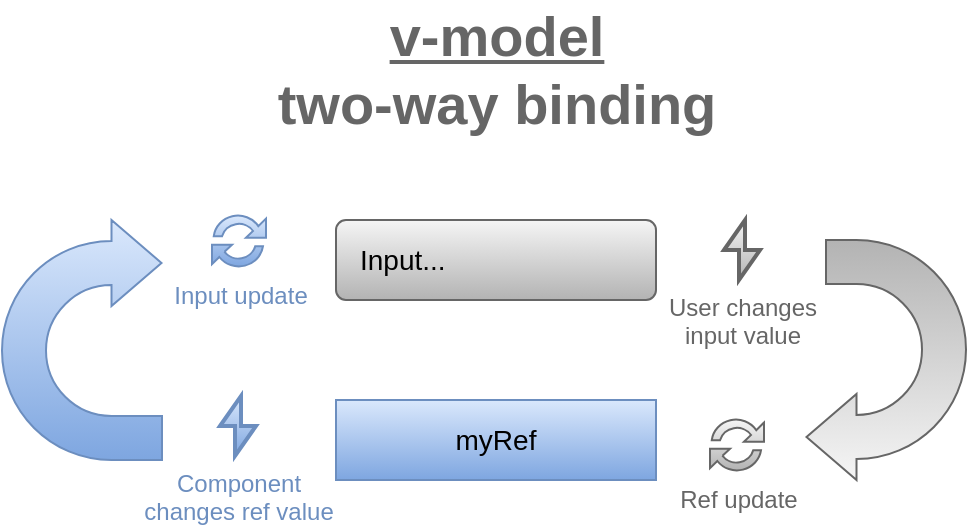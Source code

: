 <mxfile scale="1.2" border="10">
    <diagram id="hKsF3VO6nWa31StS4_ZH" name="v-model">
        <mxGraphModel dx="1142" dy="695" grid="1" gridSize="10" guides="1" tooltips="1" connect="1" arrows="1" fold="1" page="1" pageScale="1" pageWidth="827" pageHeight="1169" math="0" shadow="0">
            <root>
                <mxCell id="0"/>
                <mxCell id="1" parent="0"/>
                <mxCell id="2" value="Input..." style="html=1;shadow=0;dashed=0;shape=mxgraph.bootstrap.rrect;rSize=5;strokeColor=#666666;strokeWidth=1;fillColor=#f5f5f5;whiteSpace=wrap;align=left;verticalAlign=middle;spacingLeft=10;fontSize=14;gradientColor=#b3b3b3;" vertex="1" parent="1">
                    <mxGeometry x="320" y="427" width="160" height="40" as="geometry"/>
                </mxCell>
                <mxCell id="4" value="&lt;font style=&quot;font-size: 14px;&quot;&gt;myRef&lt;/font&gt;" style="rounded=0;whiteSpace=wrap;html=1;fillColor=#dae8fc;gradientColor=#7ea6e0;strokeColor=#6c8ebf;" vertex="1" parent="1">
                    <mxGeometry x="320" y="517" width="160" height="40" as="geometry"/>
                </mxCell>
                <mxCell id="9" value="" style="html=1;shadow=0;dashed=0;align=center;verticalAlign=middle;shape=mxgraph.arrows2.uTurnArrow;dy=11;arrowHead=43;dx2=25;flipH=1;flipV=1;fillColor=#f5f5f5;gradientColor=#b3b3b3;strokeColor=#666666;" vertex="1" parent="1">
                    <mxGeometry x="565" y="437" width="70" height="120" as="geometry"/>
                </mxCell>
                <mxCell id="10" value="" style="html=1;shadow=0;dashed=0;align=center;verticalAlign=middle;shape=mxgraph.arrows2.uTurnArrow;dy=11;arrowHead=43;dx2=25;flipH=0;flipV=0;fillColor=#dae8fc;gradientColor=#7ea6e0;strokeColor=#6c8ebf;" vertex="1" parent="1">
                    <mxGeometry x="153" y="427" width="80" height="120" as="geometry"/>
                </mxCell>
                <mxCell id="11" value="&lt;font color=&quot;#666666&quot;&gt;&lt;u&gt;v-model &lt;br&gt;&lt;/u&gt;two-way binding&lt;/font&gt;" style="text;strokeColor=none;fillColor=none;html=1;fontSize=28;fontStyle=1;verticalAlign=middle;align=center;fontColor=#333333;" vertex="1" parent="1">
                    <mxGeometry x="285" y="317" width="230" height="70" as="geometry"/>
                </mxCell>
                <mxCell id="12" value="&lt;font color=&quot;#666666&quot;&gt;User changes&lt;br&gt;input value&lt;/font&gt;" style="html=1;verticalLabelPosition=bottom;align=center;labelBackgroundColor=#ffffff;verticalAlign=top;strokeWidth=2;strokeColor=#666666;shadow=0;dashed=0;shape=mxgraph.ios7.icons.flash;fillColor=#f5f5f5;gradientColor=#b3b3b3;" vertex="1" parent="1">
                    <mxGeometry x="514" y="427" width="18" height="30" as="geometry"/>
                </mxCell>
                <mxCell id="13" value="&lt;font color=&quot;#6c8ebf&quot;&gt;Component&lt;br&gt;changes ref value&lt;/font&gt;" style="html=1;verticalLabelPosition=bottom;align=center;labelBackgroundColor=#ffffff;verticalAlign=top;strokeWidth=2;strokeColor=#6c8ebf;shadow=0;dashed=0;shape=mxgraph.ios7.icons.flash;fillColor=#dae8fc;gradientColor=#7ea6e0;" vertex="1" parent="1">
                    <mxGeometry x="262" y="515" width="18" height="30" as="geometry"/>
                </mxCell>
                <mxCell id="16" value="&lt;font color=&quot;#666666&quot;&gt;Ref update&lt;/font&gt;" style="sketch=0;pointerEvents=1;shadow=0;dashed=0;html=1;strokeColor=#666666;labelPosition=center;verticalLabelPosition=bottom;verticalAlign=top;align=center;fillColor=#f5f5f5;shape=mxgraph.mscae.intune.update;fontSize=12;strokeWidth=1;gradientColor=#b3b3b3;" vertex="1" parent="1">
                    <mxGeometry x="507" y="526" width="27" height="27" as="geometry"/>
                </mxCell>
                <mxCell id="18" value="&lt;font color=&quot;#6c8ebf&quot;&gt;Input update&lt;/font&gt;" style="sketch=0;pointerEvents=1;shadow=0;dashed=0;html=1;strokeColor=#6c8ebf;labelPosition=center;verticalLabelPosition=bottom;verticalAlign=top;align=center;fillColor=#dae8fc;shape=mxgraph.mscae.intune.update;fontSize=12;strokeWidth=1;gradientColor=#7ea6e0;" vertex="1" parent="1">
                    <mxGeometry x="258" y="424" width="27" height="27" as="geometry"/>
                </mxCell>
            </root>
        </mxGraphModel>
    </diagram>
    <diagram name="v-bind" id="5MuhysqDjt83WdsPyjfo">
        <mxGraphModel dx="983" dy="598" grid="1" gridSize="10" guides="1" tooltips="1" connect="1" arrows="1" fold="1" page="1" pageScale="1" pageWidth="827" pageHeight="1169" math="0" shadow="0">
            <root>
                <mxCell id="PJbt05CHmS6hWyOmj68j-0"/>
                <mxCell id="PJbt05CHmS6hWyOmj68j-1" parent="PJbt05CHmS6hWyOmj68j-0"/>
                <mxCell id="PJbt05CHmS6hWyOmj68j-2" value="Input..." style="html=1;shadow=0;dashed=0;shape=mxgraph.bootstrap.rrect;rSize=5;strokeColor=#CED4DA;strokeWidth=1;fillColor=#E9ECEF;fontColor=#505050;whiteSpace=wrap;align=left;verticalAlign=middle;spacingLeft=10;fontSize=14;" vertex="1" parent="PJbt05CHmS6hWyOmj68j-1">
                    <mxGeometry x="320" y="427" width="160" height="40" as="geometry"/>
                </mxCell>
                <mxCell id="PJbt05CHmS6hWyOmj68j-3" value="&lt;font style=&quot;font-size: 14px;&quot;&gt;myRef&lt;/font&gt;" style="rounded=0;whiteSpace=wrap;html=1;" vertex="1" parent="PJbt05CHmS6hWyOmj68j-1">
                    <mxGeometry x="320" y="517" width="160" height="40" as="geometry"/>
                </mxCell>
                <mxCell id="PJbt05CHmS6hWyOmj68j-5" value="" style="html=1;shadow=0;dashed=0;align=center;verticalAlign=middle;shape=mxgraph.arrows2.uTurnArrow;dy=11;arrowHead=43;dx2=25;flipH=0;flipV=0;" vertex="1" parent="PJbt05CHmS6hWyOmj68j-1">
                    <mxGeometry x="153" y="427" width="80" height="120" as="geometry"/>
                </mxCell>
                <mxCell id="PJbt05CHmS6hWyOmj68j-8" value="&lt;font color=&quot;#4d4d4d&quot;&gt;Component&lt;br&gt;changes ref value&lt;br&gt;&lt;/font&gt;" style="html=1;verticalLabelPosition=bottom;align=center;labelBackgroundColor=#ffffff;verticalAlign=top;strokeWidth=2;strokeColor=#4D4D4D;shadow=0;dashed=0;shape=mxgraph.ios7.icons.flash;fontColor=#6600CC;" vertex="1" parent="PJbt05CHmS6hWyOmj68j-1">
                    <mxGeometry x="262" y="515" width="18" height="30" as="geometry"/>
                </mxCell>
                <mxCell id="PJbt05CHmS6hWyOmj68j-10" value="Input update" style="sketch=0;pointerEvents=1;shadow=0;dashed=0;html=1;strokeColor=none;labelPosition=center;verticalLabelPosition=bottom;verticalAlign=top;align=center;fillColor=#505050;shape=mxgraph.mscae.intune.update;fontSize=12;fontColor=#4D4D4D;strokeWidth=1;" vertex="1" parent="PJbt05CHmS6hWyOmj68j-1">
                    <mxGeometry x="258" y="424" width="27" height="27" as="geometry"/>
                </mxCell>
                <mxCell id="WDw65Nb55716km9cZLtB-0" value="Input..." style="html=1;shadow=0;dashed=0;shape=mxgraph.bootstrap.rrect;rSize=5;strokeColor=#666666;strokeWidth=1;fillColor=#f5f5f5;whiteSpace=wrap;align=left;verticalAlign=middle;spacingLeft=10;fontSize=14;gradientColor=#b3b3b3;" vertex="1" parent="PJbt05CHmS6hWyOmj68j-1">
                    <mxGeometry x="320" y="427" width="160" height="40" as="geometry"/>
                </mxCell>
                <mxCell id="WDw65Nb55716km9cZLtB-1" value="&lt;font style=&quot;font-size: 14px;&quot;&gt;myRef&lt;/font&gt;" style="rounded=0;whiteSpace=wrap;html=1;fillColor=#dae8fc;gradientColor=#7ea6e0;strokeColor=#6c8ebf;" vertex="1" parent="PJbt05CHmS6hWyOmj68j-1">
                    <mxGeometry x="320" y="517" width="160" height="40" as="geometry"/>
                </mxCell>
                <mxCell id="WDw65Nb55716km9cZLtB-2" value="" style="html=1;shadow=0;dashed=0;align=center;verticalAlign=middle;shape=mxgraph.arrows2.uTurnArrow;dy=11;arrowHead=43;dx2=25;flipH=1;flipV=1;fillColor=#f5f5f5;gradientColor=#b3b3b3;strokeColor=#666666;opacity=20;" vertex="1" parent="PJbt05CHmS6hWyOmj68j-1">
                    <mxGeometry x="565" y="437" width="70" height="120" as="geometry"/>
                </mxCell>
                <mxCell id="WDw65Nb55716km9cZLtB-3" value="" style="html=1;shadow=0;dashed=0;align=center;verticalAlign=middle;shape=mxgraph.arrows2.uTurnArrow;dy=11;arrowHead=43;dx2=25;flipH=0;flipV=0;fillColor=#dae8fc;gradientColor=#7ea6e0;strokeColor=#6c8ebf;" vertex="1" parent="PJbt05CHmS6hWyOmj68j-1">
                    <mxGeometry x="153" y="427" width="80" height="120" as="geometry"/>
                </mxCell>
                <mxCell id="WDw65Nb55716km9cZLtB-4" value="&lt;font color=&quot;#666666&quot;&gt;&lt;u&gt;v-bind &lt;br&gt;&lt;/u&gt;one-way binding&lt;/font&gt;" style="text;strokeColor=none;fillColor=none;html=1;fontSize=28;fontStyle=1;verticalAlign=middle;align=center;fontColor=#333333;" vertex="1" parent="PJbt05CHmS6hWyOmj68j-1">
                    <mxGeometry x="285" y="317" width="230" height="70" as="geometry"/>
                </mxCell>
                <mxCell id="WDw65Nb55716km9cZLtB-5" value="&lt;font color=&quot;#666666&quot;&gt;User changes&lt;br&gt;input value&lt;/font&gt;" style="html=1;verticalLabelPosition=bottom;align=center;labelBackgroundColor=#ffffff;verticalAlign=top;strokeWidth=2;strokeColor=#666666;shadow=0;dashed=0;shape=mxgraph.ios7.icons.flash;fillColor=#f5f5f5;gradientColor=#b3b3b3;" vertex="1" parent="PJbt05CHmS6hWyOmj68j-1">
                    <mxGeometry x="514" y="427" width="18" height="30" as="geometry"/>
                </mxCell>
                <mxCell id="WDw65Nb55716km9cZLtB-6" value="&lt;font color=&quot;#6c8ebf&quot;&gt;Component&lt;br&gt;changes ref value&lt;/font&gt;" style="html=1;verticalLabelPosition=bottom;align=center;labelBackgroundColor=#ffffff;verticalAlign=top;strokeWidth=2;strokeColor=#6c8ebf;shadow=0;dashed=0;shape=mxgraph.ios7.icons.flash;fillColor=#dae8fc;gradientColor=#7ea6e0;" vertex="1" parent="PJbt05CHmS6hWyOmj68j-1">
                    <mxGeometry x="262" y="515" width="18" height="30" as="geometry"/>
                </mxCell>
                <mxCell id="WDw65Nb55716km9cZLtB-8" value="&lt;font color=&quot;#6c8ebf&quot;&gt;Input update&lt;/font&gt;" style="sketch=0;pointerEvents=1;shadow=0;dashed=0;html=1;strokeColor=#6c8ebf;labelPosition=center;verticalLabelPosition=bottom;verticalAlign=top;align=center;fillColor=#dae8fc;shape=mxgraph.mscae.intune.update;fontSize=12;strokeWidth=1;gradientColor=#7ea6e0;" vertex="1" parent="PJbt05CHmS6hWyOmj68j-1">
                    <mxGeometry x="258" y="424" width="27" height="27" as="geometry"/>
                </mxCell>
                <mxCell id="WDw65Nb55716km9cZLtB-9" value="" style="endArrow=none;html=1;fontSize=12;fontColor=#6C8EBF;fillColor=#f5f5f5;gradientColor=#b3b3b3;strokeColor=#666666;" edge="1" parent="PJbt05CHmS6hWyOmj68j-1">
                    <mxGeometry width="50" height="50" relative="1" as="geometry">
                        <mxPoint x="595" y="519" as="sourcePoint"/>
                        <mxPoint x="645" y="469" as="targetPoint"/>
                    </mxGeometry>
                </mxCell>
                <mxCell id="WDw65Nb55716km9cZLtB-10" value="" style="endArrow=none;html=1;fontSize=12;fontColor=#6C8EBF;fillColor=#f5f5f5;gradientColor=#b3b3b3;strokeColor=#666666;" edge="1" parent="PJbt05CHmS6hWyOmj68j-1">
                    <mxGeometry width="50" height="50" relative="1" as="geometry">
                        <mxPoint x="640" y="520" as="sourcePoint"/>
                        <mxPoint x="600" y="467" as="targetPoint"/>
                    </mxGeometry>
                </mxCell>
            </root>
        </mxGraphModel>
    </diagram>
</mxfile>